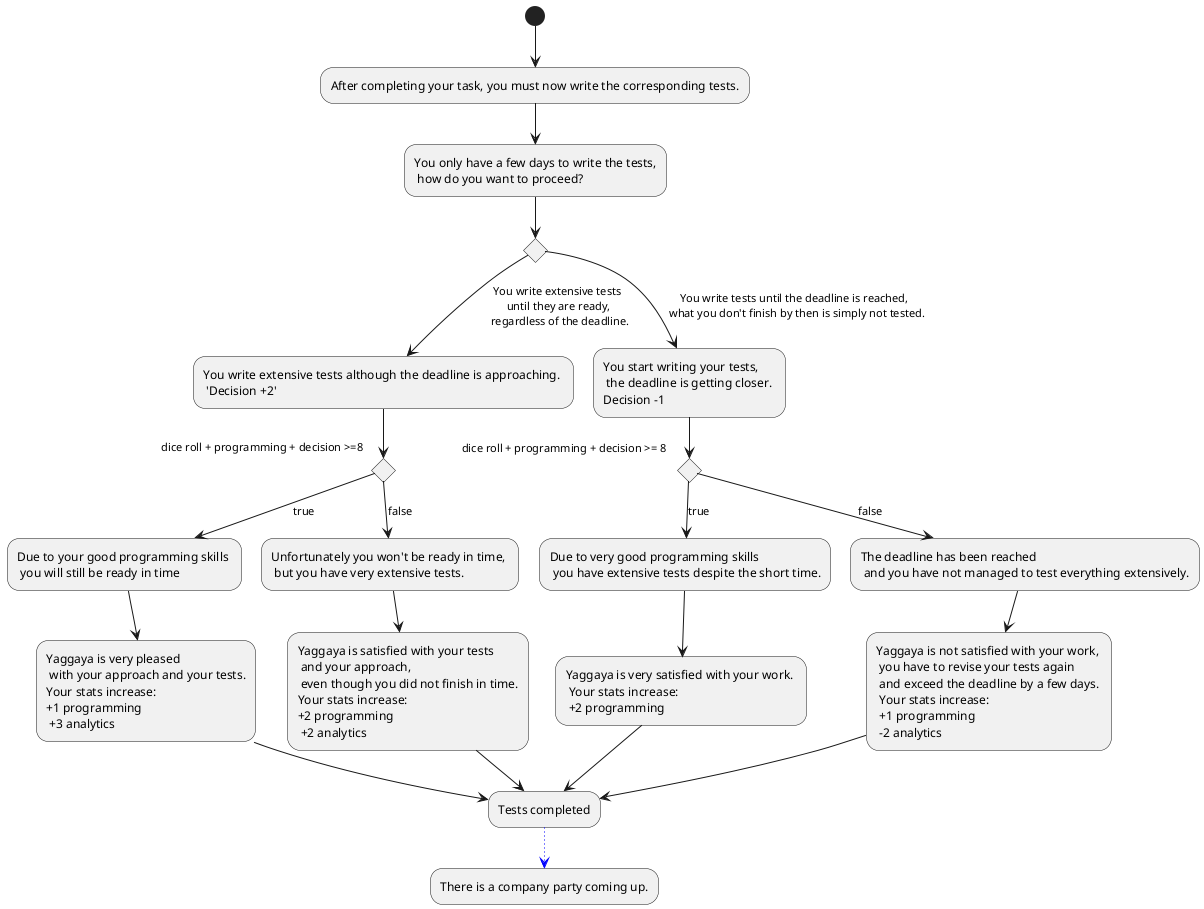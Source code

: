 @startuml
(*) --> "After completing your task, you must now write the corresponding tests."
--> "You only have a few days to write the tests,\n how do you want to proceed?" as wie
if "" then
--> [You write extensive tests \n until they are ready, \n regardless of the deadline.] "You write extensive tests although the deadline is approaching. \n 'Decision +2'" as d1
if "dice roll + programming + decision >=8" then 
--> [true] "Due to your good programming skills \n you will still be ready in time"
--> "Yaggaya is very pleased \n with your approach and your tests.\nYour stats increase: \n+1 programming \n +3 analytics" as a1
else 
--> [false] "Unfortunately you won't be ready in time, \n but you have very extensive tests."
--> "Yaggaya is satisfied with your tests \n and your approach, \n even though you did not finish in time.\nYour stats increase: \n+2 programming \n +2 analytics" as a2
endif
else
 --> [You write tests until the deadline is reached, \n what you don't finish by then is simply not tested.] "You start writing your tests, \n the deadline is getting closer. \nDecision -1" as d2
if "dice roll + programming + decision >= 8 " then 
--> [true] "Due to very good programming skills \n you have extensive tests despite the short time."
--> "Yaggaya is very satisfied with your work. \n Your stats increase: \n +2 programming" as a3
else 
--> [false] "The deadline has been reached \n and you have not managed to test everything extensively."
--> "Yaggaya is not satisfied with your work, \n you have to revise your tests again \n and exceed the deadline by a few days.\n Your stats increase: \n +1 programming \n -2 analytics" as a4

endif
endif

a1 --> "Tests completed" as ta
a2 --> ta
a3 --> ta
a4 --> ta
ta -[#blue,dotted]-> "There is a company party coming up."





@enduml
